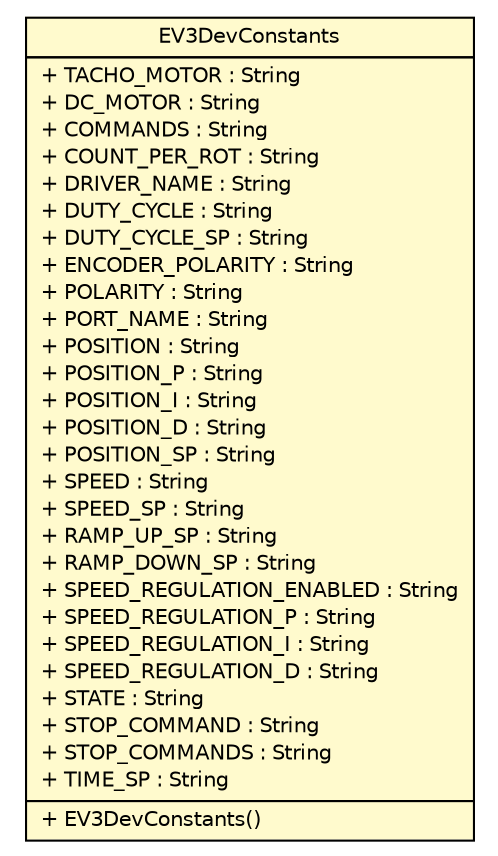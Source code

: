 #!/usr/local/bin/dot
#
# Class diagram 
# Generated by UMLGraph version R5_6-24-gf6e263 (http://www.umlgraph.org/)
#

digraph G {
	edge [fontname="Helvetica",fontsize=10,labelfontname="Helvetica",labelfontsize=10];
	node [fontname="Helvetica",fontsize=10,shape=plaintext];
	nodesep=0.25;
	ranksep=0.5;
	// ev3dev.EV3DevConstants
	c3116 [label=<<table title="ev3dev.EV3DevConstants" border="0" cellborder="1" cellspacing="0" cellpadding="2" port="p" bgcolor="lemonChiffon" href="./EV3DevConstants.html">
		<tr><td><table border="0" cellspacing="0" cellpadding="1">
<tr><td align="center" balign="center"> EV3DevConstants </td></tr>
		</table></td></tr>
		<tr><td><table border="0" cellspacing="0" cellpadding="1">
<tr><td align="left" balign="left"> + TACHO_MOTOR : String </td></tr>
<tr><td align="left" balign="left"> + DC_MOTOR : String </td></tr>
<tr><td align="left" balign="left"> + COMMANDS : String </td></tr>
<tr><td align="left" balign="left"> + COUNT_PER_ROT : String </td></tr>
<tr><td align="left" balign="left"> + DRIVER_NAME : String </td></tr>
<tr><td align="left" balign="left"> + DUTY_CYCLE : String </td></tr>
<tr><td align="left" balign="left"> + DUTY_CYCLE_SP : String </td></tr>
<tr><td align="left" balign="left"> + ENCODER_POLARITY : String </td></tr>
<tr><td align="left" balign="left"> + POLARITY : String </td></tr>
<tr><td align="left" balign="left"> + PORT_NAME : String </td></tr>
<tr><td align="left" balign="left"> + POSITION : String </td></tr>
<tr><td align="left" balign="left"> + POSITION_P : String </td></tr>
<tr><td align="left" balign="left"> + POSITION_I : String </td></tr>
<tr><td align="left" balign="left"> + POSITION_D : String </td></tr>
<tr><td align="left" balign="left"> + POSITION_SP : String </td></tr>
<tr><td align="left" balign="left"> + SPEED : String </td></tr>
<tr><td align="left" balign="left"> + SPEED_SP : String </td></tr>
<tr><td align="left" balign="left"> + RAMP_UP_SP : String </td></tr>
<tr><td align="left" balign="left"> + RAMP_DOWN_SP : String </td></tr>
<tr><td align="left" balign="left"> + SPEED_REGULATION_ENABLED : String </td></tr>
<tr><td align="left" balign="left"> + SPEED_REGULATION_P : String </td></tr>
<tr><td align="left" balign="left"> + SPEED_REGULATION_I : String </td></tr>
<tr><td align="left" balign="left"> + SPEED_REGULATION_D : String </td></tr>
<tr><td align="left" balign="left"> + STATE : String </td></tr>
<tr><td align="left" balign="left"> + STOP_COMMAND : String </td></tr>
<tr><td align="left" balign="left"> + STOP_COMMANDS : String </td></tr>
<tr><td align="left" balign="left"> + TIME_SP : String </td></tr>
		</table></td></tr>
		<tr><td><table border="0" cellspacing="0" cellpadding="1">
<tr><td align="left" balign="left"> + EV3DevConstants() </td></tr>
		</table></td></tr>
		</table>>, URL="./EV3DevConstants.html", fontname="Helvetica", fontcolor="black", fontsize=10.0];
}

